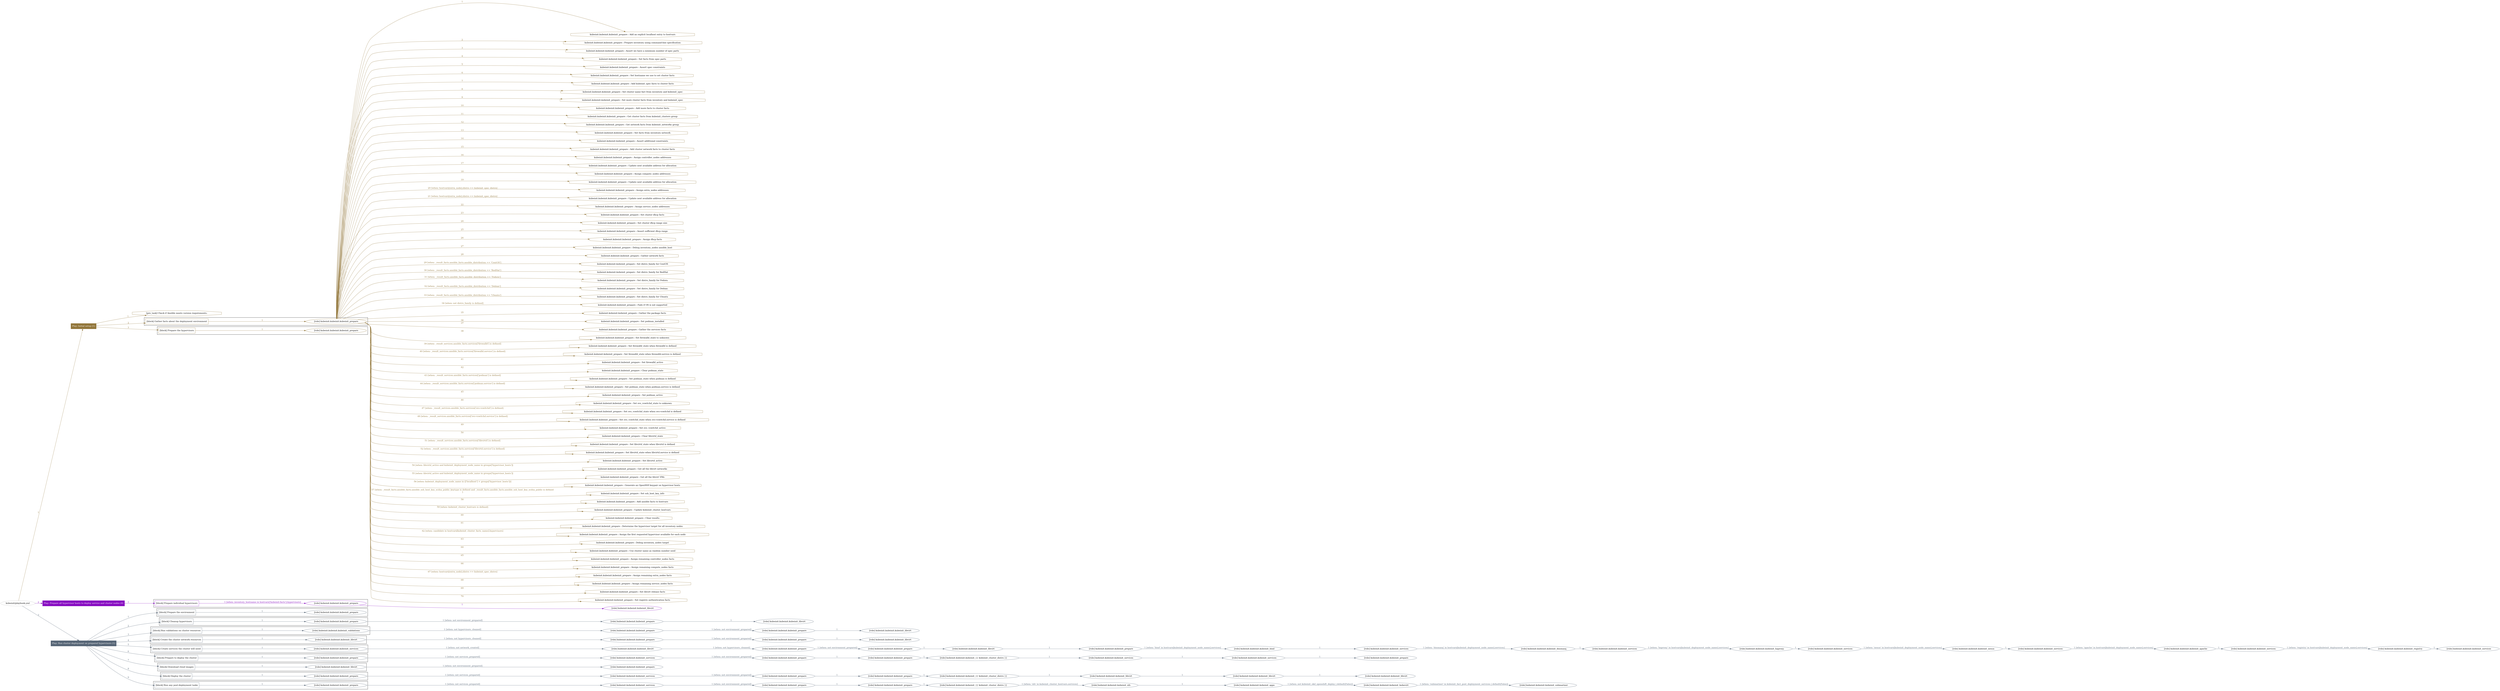 digraph {
	graph [concentrate=true ordering=in rankdir=LR ratio=fill]
	edge [esep=5 sep=10]
	"kubeinit/playbook.yml" [id=root_node style=dotted]
	play_95686298 [label="Play: Initial setup (1)" color="#92763a" fontcolor="#ffffff" id=play_95686298 shape=box style=filled tooltip=localhost]
	"kubeinit/playbook.yml" -> play_95686298 [label="1 " color="#92763a" fontcolor="#92763a" id=edge_b9dbbdab labeltooltip="1 " tooltip="1 "]
	subgraph "kubeinit.kubeinit.kubeinit_prepare" {
		role_7c1457f3 [label="[role] kubeinit.kubeinit.kubeinit_prepare" color="#92763a" id=role_7c1457f3 tooltip="kubeinit.kubeinit.kubeinit_prepare"]
		task_44ce8b4a [label="kubeinit.kubeinit.kubeinit_prepare : Add an explicit localhost entry to hostvars" color="#92763a" id=task_44ce8b4a shape=octagon tooltip="kubeinit.kubeinit.kubeinit_prepare : Add an explicit localhost entry to hostvars"]
		role_7c1457f3 -> task_44ce8b4a [label="1 " color="#92763a" fontcolor="#92763a" id=edge_26eafdf3 labeltooltip="1 " tooltip="1 "]
		task_4294f0ce [label="kubeinit.kubeinit.kubeinit_prepare : Prepare inventory using command-line specification" color="#92763a" id=task_4294f0ce shape=octagon tooltip="kubeinit.kubeinit.kubeinit_prepare : Prepare inventory using command-line specification"]
		role_7c1457f3 -> task_4294f0ce [label="2 " color="#92763a" fontcolor="#92763a" id=edge_f679d108 labeltooltip="2 " tooltip="2 "]
		task_bdcd07d5 [label="kubeinit.kubeinit.kubeinit_prepare : Assert we have a minimum number of spec parts" color="#92763a" id=task_bdcd07d5 shape=octagon tooltip="kubeinit.kubeinit.kubeinit_prepare : Assert we have a minimum number of spec parts"]
		role_7c1457f3 -> task_bdcd07d5 [label="3 " color="#92763a" fontcolor="#92763a" id=edge_92afad2c labeltooltip="3 " tooltip="3 "]
		task_b95ae163 [label="kubeinit.kubeinit.kubeinit_prepare : Set facts from spec parts" color="#92763a" id=task_b95ae163 shape=octagon tooltip="kubeinit.kubeinit.kubeinit_prepare : Set facts from spec parts"]
		role_7c1457f3 -> task_b95ae163 [label="4 " color="#92763a" fontcolor="#92763a" id=edge_685cf15b labeltooltip="4 " tooltip="4 "]
		task_5e343c6f [label="kubeinit.kubeinit.kubeinit_prepare : Assert spec constraints" color="#92763a" id=task_5e343c6f shape=octagon tooltip="kubeinit.kubeinit.kubeinit_prepare : Assert spec constraints"]
		role_7c1457f3 -> task_5e343c6f [label="5 " color="#92763a" fontcolor="#92763a" id=edge_9c494021 labeltooltip="5 " tooltip="5 "]
		task_f766b8ae [label="kubeinit.kubeinit.kubeinit_prepare : Set hostname we use to set cluster facts" color="#92763a" id=task_f766b8ae shape=octagon tooltip="kubeinit.kubeinit.kubeinit_prepare : Set hostname we use to set cluster facts"]
		role_7c1457f3 -> task_f766b8ae [label="6 " color="#92763a" fontcolor="#92763a" id=edge_125396b6 labeltooltip="6 " tooltip="6 "]
		task_fc500313 [label="kubeinit.kubeinit.kubeinit_prepare : Add kubeinit_spec facts to cluster facts" color="#92763a" id=task_fc500313 shape=octagon tooltip="kubeinit.kubeinit.kubeinit_prepare : Add kubeinit_spec facts to cluster facts"]
		role_7c1457f3 -> task_fc500313 [label="7 " color="#92763a" fontcolor="#92763a" id=edge_8fd19d90 labeltooltip="7 " tooltip="7 "]
		task_8e73f046 [label="kubeinit.kubeinit.kubeinit_prepare : Set cluster name fact from inventory and kubeinit_spec" color="#92763a" id=task_8e73f046 shape=octagon tooltip="kubeinit.kubeinit.kubeinit_prepare : Set cluster name fact from inventory and kubeinit_spec"]
		role_7c1457f3 -> task_8e73f046 [label="8 " color="#92763a" fontcolor="#92763a" id=edge_43181205 labeltooltip="8 " tooltip="8 "]
		task_f093dcea [label="kubeinit.kubeinit.kubeinit_prepare : Set more cluster facts from inventory and kubeinit_spec" color="#92763a" id=task_f093dcea shape=octagon tooltip="kubeinit.kubeinit.kubeinit_prepare : Set more cluster facts from inventory and kubeinit_spec"]
		role_7c1457f3 -> task_f093dcea [label="9 " color="#92763a" fontcolor="#92763a" id=edge_8f4cfc1f labeltooltip="9 " tooltip="9 "]
		task_23a385c8 [label="kubeinit.kubeinit.kubeinit_prepare : Add more facts to cluster facts" color="#92763a" id=task_23a385c8 shape=octagon tooltip="kubeinit.kubeinit.kubeinit_prepare : Add more facts to cluster facts"]
		role_7c1457f3 -> task_23a385c8 [label="10 " color="#92763a" fontcolor="#92763a" id=edge_0289106c labeltooltip="10 " tooltip="10 "]
		task_2279ced7 [label="kubeinit.kubeinit.kubeinit_prepare : Get cluster facts from kubeinit_clusters group" color="#92763a" id=task_2279ced7 shape=octagon tooltip="kubeinit.kubeinit.kubeinit_prepare : Get cluster facts from kubeinit_clusters group"]
		role_7c1457f3 -> task_2279ced7 [label="11 " color="#92763a" fontcolor="#92763a" id=edge_eb9d3c2a labeltooltip="11 " tooltip="11 "]
		task_58eb63f6 [label="kubeinit.kubeinit.kubeinit_prepare : Get network facts from kubeinit_networks group" color="#92763a" id=task_58eb63f6 shape=octagon tooltip="kubeinit.kubeinit.kubeinit_prepare : Get network facts from kubeinit_networks group"]
		role_7c1457f3 -> task_58eb63f6 [label="12 " color="#92763a" fontcolor="#92763a" id=edge_024160c4 labeltooltip="12 " tooltip="12 "]
		task_d2bf5ee2 [label="kubeinit.kubeinit.kubeinit_prepare : Set facts from inventory network" color="#92763a" id=task_d2bf5ee2 shape=octagon tooltip="kubeinit.kubeinit.kubeinit_prepare : Set facts from inventory network"]
		role_7c1457f3 -> task_d2bf5ee2 [label="13 " color="#92763a" fontcolor="#92763a" id=edge_3328fb87 labeltooltip="13 " tooltip="13 "]
		task_f0608d44 [label="kubeinit.kubeinit.kubeinit_prepare : Assert additional constraints" color="#92763a" id=task_f0608d44 shape=octagon tooltip="kubeinit.kubeinit.kubeinit_prepare : Assert additional constraints"]
		role_7c1457f3 -> task_f0608d44 [label="14 " color="#92763a" fontcolor="#92763a" id=edge_bc2e5179 labeltooltip="14 " tooltip="14 "]
		task_a4009f73 [label="kubeinit.kubeinit.kubeinit_prepare : Add cluster network facts to cluster facts" color="#92763a" id=task_a4009f73 shape=octagon tooltip="kubeinit.kubeinit.kubeinit_prepare : Add cluster network facts to cluster facts"]
		role_7c1457f3 -> task_a4009f73 [label="15 " color="#92763a" fontcolor="#92763a" id=edge_cdee6b1a labeltooltip="15 " tooltip="15 "]
		task_95f5181a [label="kubeinit.kubeinit.kubeinit_prepare : Assign controller_nodes addresses" color="#92763a" id=task_95f5181a shape=octagon tooltip="kubeinit.kubeinit.kubeinit_prepare : Assign controller_nodes addresses"]
		role_7c1457f3 -> task_95f5181a [label="16 " color="#92763a" fontcolor="#92763a" id=edge_7d85065b labeltooltip="16 " tooltip="16 "]
		task_413eec84 [label="kubeinit.kubeinit.kubeinit_prepare : Update next available address for allocation" color="#92763a" id=task_413eec84 shape=octagon tooltip="kubeinit.kubeinit.kubeinit_prepare : Update next available address for allocation"]
		role_7c1457f3 -> task_413eec84 [label="17 " color="#92763a" fontcolor="#92763a" id=edge_6adbb252 labeltooltip="17 " tooltip="17 "]
		task_6c166e66 [label="kubeinit.kubeinit.kubeinit_prepare : Assign compute_nodes addresses" color="#92763a" id=task_6c166e66 shape=octagon tooltip="kubeinit.kubeinit.kubeinit_prepare : Assign compute_nodes addresses"]
		role_7c1457f3 -> task_6c166e66 [label="18 " color="#92763a" fontcolor="#92763a" id=edge_41857846 labeltooltip="18 " tooltip="18 "]
		task_9db3d165 [label="kubeinit.kubeinit.kubeinit_prepare : Update next available address for allocation" color="#92763a" id=task_9db3d165 shape=octagon tooltip="kubeinit.kubeinit.kubeinit_prepare : Update next available address for allocation"]
		role_7c1457f3 -> task_9db3d165 [label="19 " color="#92763a" fontcolor="#92763a" id=edge_8041f201 labeltooltip="19 " tooltip="19 "]
		task_6df0019f [label="kubeinit.kubeinit.kubeinit_prepare : Assign extra_nodes addresses" color="#92763a" id=task_6df0019f shape=octagon tooltip="kubeinit.kubeinit.kubeinit_prepare : Assign extra_nodes addresses"]
		role_7c1457f3 -> task_6df0019f [label="20 [when: hostvars[extra_node].distro == kubeinit_spec_distro]" color="#92763a" fontcolor="#92763a" id=edge_bbd5ffa4 labeltooltip="20 [when: hostvars[extra_node].distro == kubeinit_spec_distro]" tooltip="20 [when: hostvars[extra_node].distro == kubeinit_spec_distro]"]
		task_116b700b [label="kubeinit.kubeinit.kubeinit_prepare : Update next available address for allocation" color="#92763a" id=task_116b700b shape=octagon tooltip="kubeinit.kubeinit.kubeinit_prepare : Update next available address for allocation"]
		role_7c1457f3 -> task_116b700b [label="21 [when: hostvars[extra_node].distro == kubeinit_spec_distro]" color="#92763a" fontcolor="#92763a" id=edge_2c8efc8e labeltooltip="21 [when: hostvars[extra_node].distro == kubeinit_spec_distro]" tooltip="21 [when: hostvars[extra_node].distro == kubeinit_spec_distro]"]
		task_62b8a0a6 [label="kubeinit.kubeinit.kubeinit_prepare : Assign service_nodes addresses" color="#92763a" id=task_62b8a0a6 shape=octagon tooltip="kubeinit.kubeinit.kubeinit_prepare : Assign service_nodes addresses"]
		role_7c1457f3 -> task_62b8a0a6 [label="22 " color="#92763a" fontcolor="#92763a" id=edge_305cd68c labeltooltip="22 " tooltip="22 "]
		task_3f620121 [label="kubeinit.kubeinit.kubeinit_prepare : Set cluster dhcp facts" color="#92763a" id=task_3f620121 shape=octagon tooltip="kubeinit.kubeinit.kubeinit_prepare : Set cluster dhcp facts"]
		role_7c1457f3 -> task_3f620121 [label="23 " color="#92763a" fontcolor="#92763a" id=edge_f2a71b49 labeltooltip="23 " tooltip="23 "]
		task_912ae375 [label="kubeinit.kubeinit.kubeinit_prepare : Set cluster dhcp range size" color="#92763a" id=task_912ae375 shape=octagon tooltip="kubeinit.kubeinit.kubeinit_prepare : Set cluster dhcp range size"]
		role_7c1457f3 -> task_912ae375 [label="24 " color="#92763a" fontcolor="#92763a" id=edge_4d202c14 labeltooltip="24 " tooltip="24 "]
		task_a45e3876 [label="kubeinit.kubeinit.kubeinit_prepare : Assert sufficient dhcp range" color="#92763a" id=task_a45e3876 shape=octagon tooltip="kubeinit.kubeinit.kubeinit_prepare : Assert sufficient dhcp range"]
		role_7c1457f3 -> task_a45e3876 [label="25 " color="#92763a" fontcolor="#92763a" id=edge_b7aa59c1 labeltooltip="25 " tooltip="25 "]
		task_57b15fd2 [label="kubeinit.kubeinit.kubeinit_prepare : Assign dhcp facts" color="#92763a" id=task_57b15fd2 shape=octagon tooltip="kubeinit.kubeinit.kubeinit_prepare : Assign dhcp facts"]
		role_7c1457f3 -> task_57b15fd2 [label="26 " color="#92763a" fontcolor="#92763a" id=edge_543964e1 labeltooltip="26 " tooltip="26 "]
		task_ba98ec3b [label="kubeinit.kubeinit.kubeinit_prepare : Debug inventory_nodes ansible_host" color="#92763a" id=task_ba98ec3b shape=octagon tooltip="kubeinit.kubeinit.kubeinit_prepare : Debug inventory_nodes ansible_host"]
		role_7c1457f3 -> task_ba98ec3b [label="27 " color="#92763a" fontcolor="#92763a" id=edge_0af465df labeltooltip="27 " tooltip="27 "]
		task_ac19255c [label="kubeinit.kubeinit.kubeinit_prepare : Gather network facts" color="#92763a" id=task_ac19255c shape=octagon tooltip="kubeinit.kubeinit.kubeinit_prepare : Gather network facts"]
		role_7c1457f3 -> task_ac19255c [label="28 " color="#92763a" fontcolor="#92763a" id=edge_afd70e29 labeltooltip="28 " tooltip="28 "]
		task_7529ce95 [label="kubeinit.kubeinit.kubeinit_prepare : Set distro_family for CentOS" color="#92763a" id=task_7529ce95 shape=octagon tooltip="kubeinit.kubeinit.kubeinit_prepare : Set distro_family for CentOS"]
		role_7c1457f3 -> task_7529ce95 [label="29 [when: _result_facts.ansible_facts.ansible_distribution == 'CentOS']" color="#92763a" fontcolor="#92763a" id=edge_6f118f90 labeltooltip="29 [when: _result_facts.ansible_facts.ansible_distribution == 'CentOS']" tooltip="29 [when: _result_facts.ansible_facts.ansible_distribution == 'CentOS']"]
		task_64b1a760 [label="kubeinit.kubeinit.kubeinit_prepare : Set distro_family for RedHat" color="#92763a" id=task_64b1a760 shape=octagon tooltip="kubeinit.kubeinit.kubeinit_prepare : Set distro_family for RedHat"]
		role_7c1457f3 -> task_64b1a760 [label="30 [when: _result_facts.ansible_facts.ansible_distribution == 'RedHat']" color="#92763a" fontcolor="#92763a" id=edge_f3e39cd1 labeltooltip="30 [when: _result_facts.ansible_facts.ansible_distribution == 'RedHat']" tooltip="30 [when: _result_facts.ansible_facts.ansible_distribution == 'RedHat']"]
		task_fccdb66b [label="kubeinit.kubeinit.kubeinit_prepare : Set distro_family for Fedora" color="#92763a" id=task_fccdb66b shape=octagon tooltip="kubeinit.kubeinit.kubeinit_prepare : Set distro_family for Fedora"]
		role_7c1457f3 -> task_fccdb66b [label="31 [when: _result_facts.ansible_facts.ansible_distribution == 'Fedora']" color="#92763a" fontcolor="#92763a" id=edge_1fdbb468 labeltooltip="31 [when: _result_facts.ansible_facts.ansible_distribution == 'Fedora']" tooltip="31 [when: _result_facts.ansible_facts.ansible_distribution == 'Fedora']"]
		task_95c6e26a [label="kubeinit.kubeinit.kubeinit_prepare : Set distro_family for Debian" color="#92763a" id=task_95c6e26a shape=octagon tooltip="kubeinit.kubeinit.kubeinit_prepare : Set distro_family for Debian"]
		role_7c1457f3 -> task_95c6e26a [label="32 [when: _result_facts.ansible_facts.ansible_distribution == 'Debian']" color="#92763a" fontcolor="#92763a" id=edge_e07c0eb0 labeltooltip="32 [when: _result_facts.ansible_facts.ansible_distribution == 'Debian']" tooltip="32 [when: _result_facts.ansible_facts.ansible_distribution == 'Debian']"]
		task_d206126e [label="kubeinit.kubeinit.kubeinit_prepare : Set distro_family for Ubuntu" color="#92763a" id=task_d206126e shape=octagon tooltip="kubeinit.kubeinit.kubeinit_prepare : Set distro_family for Ubuntu"]
		role_7c1457f3 -> task_d206126e [label="33 [when: _result_facts.ansible_facts.ansible_distribution == 'Ubuntu']" color="#92763a" fontcolor="#92763a" id=edge_830dc1b4 labeltooltip="33 [when: _result_facts.ansible_facts.ansible_distribution == 'Ubuntu']" tooltip="33 [when: _result_facts.ansible_facts.ansible_distribution == 'Ubuntu']"]
		task_892a743c [label="kubeinit.kubeinit.kubeinit_prepare : Fails if OS is not supported" color="#92763a" id=task_892a743c shape=octagon tooltip="kubeinit.kubeinit.kubeinit_prepare : Fails if OS is not supported"]
		role_7c1457f3 -> task_892a743c [label="34 [when: not distro_family is defined]" color="#92763a" fontcolor="#92763a" id=edge_00dc9468 labeltooltip="34 [when: not distro_family is defined]" tooltip="34 [when: not distro_family is defined]"]
		task_28fafda9 [label="kubeinit.kubeinit.kubeinit_prepare : Gather the package facts" color="#92763a" id=task_28fafda9 shape=octagon tooltip="kubeinit.kubeinit.kubeinit_prepare : Gather the package facts"]
		role_7c1457f3 -> task_28fafda9 [label="35 " color="#92763a" fontcolor="#92763a" id=edge_3c78869f labeltooltip="35 " tooltip="35 "]
		task_482d4801 [label="kubeinit.kubeinit.kubeinit_prepare : Set podman_installed" color="#92763a" id=task_482d4801 shape=octagon tooltip="kubeinit.kubeinit.kubeinit_prepare : Set podman_installed"]
		role_7c1457f3 -> task_482d4801 [label="36 " color="#92763a" fontcolor="#92763a" id=edge_905d5758 labeltooltip="36 " tooltip="36 "]
		task_40601428 [label="kubeinit.kubeinit.kubeinit_prepare : Gather the services facts" color="#92763a" id=task_40601428 shape=octagon tooltip="kubeinit.kubeinit.kubeinit_prepare : Gather the services facts"]
		role_7c1457f3 -> task_40601428 [label="37 " color="#92763a" fontcolor="#92763a" id=edge_57a15143 labeltooltip="37 " tooltip="37 "]
		task_0f49a02e [label="kubeinit.kubeinit.kubeinit_prepare : Set firewalld_state to unknown" color="#92763a" id=task_0f49a02e shape=octagon tooltip="kubeinit.kubeinit.kubeinit_prepare : Set firewalld_state to unknown"]
		role_7c1457f3 -> task_0f49a02e [label="38 " color="#92763a" fontcolor="#92763a" id=edge_56f2dbef labeltooltip="38 " tooltip="38 "]
		task_185ca630 [label="kubeinit.kubeinit.kubeinit_prepare : Set firewalld_state when firewalld is defined" color="#92763a" id=task_185ca630 shape=octagon tooltip="kubeinit.kubeinit.kubeinit_prepare : Set firewalld_state when firewalld is defined"]
		role_7c1457f3 -> task_185ca630 [label="39 [when: _result_services.ansible_facts.services['firewalld'] is defined]" color="#92763a" fontcolor="#92763a" id=edge_0224cd23 labeltooltip="39 [when: _result_services.ansible_facts.services['firewalld'] is defined]" tooltip="39 [when: _result_services.ansible_facts.services['firewalld'] is defined]"]
		task_32080106 [label="kubeinit.kubeinit.kubeinit_prepare : Set firewalld_state when firewalld.service is defined" color="#92763a" id=task_32080106 shape=octagon tooltip="kubeinit.kubeinit.kubeinit_prepare : Set firewalld_state when firewalld.service is defined"]
		role_7c1457f3 -> task_32080106 [label="40 [when: _result_services.ansible_facts.services['firewalld.service'] is defined]" color="#92763a" fontcolor="#92763a" id=edge_18a60f41 labeltooltip="40 [when: _result_services.ansible_facts.services['firewalld.service'] is defined]" tooltip="40 [when: _result_services.ansible_facts.services['firewalld.service'] is defined]"]
		task_6f2d039e [label="kubeinit.kubeinit.kubeinit_prepare : Set firewalld_active" color="#92763a" id=task_6f2d039e shape=octagon tooltip="kubeinit.kubeinit.kubeinit_prepare : Set firewalld_active"]
		role_7c1457f3 -> task_6f2d039e [label="41 " color="#92763a" fontcolor="#92763a" id=edge_badfd520 labeltooltip="41 " tooltip="41 "]
		task_5add3f67 [label="kubeinit.kubeinit.kubeinit_prepare : Clear podman_state" color="#92763a" id=task_5add3f67 shape=octagon tooltip="kubeinit.kubeinit.kubeinit_prepare : Clear podman_state"]
		role_7c1457f3 -> task_5add3f67 [label="42 " color="#92763a" fontcolor="#92763a" id=edge_5625603e labeltooltip="42 " tooltip="42 "]
		task_c6015b1d [label="kubeinit.kubeinit.kubeinit_prepare : Set podman_state when podman is defined" color="#92763a" id=task_c6015b1d shape=octagon tooltip="kubeinit.kubeinit.kubeinit_prepare : Set podman_state when podman is defined"]
		role_7c1457f3 -> task_c6015b1d [label="43 [when: _result_services.ansible_facts.services['podman'] is defined]" color="#92763a" fontcolor="#92763a" id=edge_237ff481 labeltooltip="43 [when: _result_services.ansible_facts.services['podman'] is defined]" tooltip="43 [when: _result_services.ansible_facts.services['podman'] is defined]"]
		task_fc1ecd97 [label="kubeinit.kubeinit.kubeinit_prepare : Set podman_state when podman.service is defined" color="#92763a" id=task_fc1ecd97 shape=octagon tooltip="kubeinit.kubeinit.kubeinit_prepare : Set podman_state when podman.service is defined"]
		role_7c1457f3 -> task_fc1ecd97 [label="44 [when: _result_services.ansible_facts.services['podman.service'] is defined]" color="#92763a" fontcolor="#92763a" id=edge_6fb59efe labeltooltip="44 [when: _result_services.ansible_facts.services['podman.service'] is defined]" tooltip="44 [when: _result_services.ansible_facts.services['podman.service'] is defined]"]
		task_ecc36b0b [label="kubeinit.kubeinit.kubeinit_prepare : Set podman_active" color="#92763a" id=task_ecc36b0b shape=octagon tooltip="kubeinit.kubeinit.kubeinit_prepare : Set podman_active"]
		role_7c1457f3 -> task_ecc36b0b [label="45 " color="#92763a" fontcolor="#92763a" id=edge_337c8b9f labeltooltip="45 " tooltip="45 "]
		task_3363eb6e [label="kubeinit.kubeinit.kubeinit_prepare : Set ovs_vswitchd_state to unknown" color="#92763a" id=task_3363eb6e shape=octagon tooltip="kubeinit.kubeinit.kubeinit_prepare : Set ovs_vswitchd_state to unknown"]
		role_7c1457f3 -> task_3363eb6e [label="46 " color="#92763a" fontcolor="#92763a" id=edge_b6f6e5b0 labeltooltip="46 " tooltip="46 "]
		task_b52510f8 [label="kubeinit.kubeinit.kubeinit_prepare : Set ovs_vswitchd_state when ovs-vswitchd is defined" color="#92763a" id=task_b52510f8 shape=octagon tooltip="kubeinit.kubeinit.kubeinit_prepare : Set ovs_vswitchd_state when ovs-vswitchd is defined"]
		role_7c1457f3 -> task_b52510f8 [label="47 [when: _result_services.ansible_facts.services['ovs-vswitchd'] is defined]" color="#92763a" fontcolor="#92763a" id=edge_c0b9eef3 labeltooltip="47 [when: _result_services.ansible_facts.services['ovs-vswitchd'] is defined]" tooltip="47 [when: _result_services.ansible_facts.services['ovs-vswitchd'] is defined]"]
		task_fda99e5c [label="kubeinit.kubeinit.kubeinit_prepare : Set ovs_vswitchd_state when ovs-vswitchd.service is defined" color="#92763a" id=task_fda99e5c shape=octagon tooltip="kubeinit.kubeinit.kubeinit_prepare : Set ovs_vswitchd_state when ovs-vswitchd.service is defined"]
		role_7c1457f3 -> task_fda99e5c [label="48 [when: _result_services.ansible_facts.services['ovs-vswitchd.service'] is defined]" color="#92763a" fontcolor="#92763a" id=edge_d93793ca labeltooltip="48 [when: _result_services.ansible_facts.services['ovs-vswitchd.service'] is defined]" tooltip="48 [when: _result_services.ansible_facts.services['ovs-vswitchd.service'] is defined]"]
		task_48334a20 [label="kubeinit.kubeinit.kubeinit_prepare : Set ovs_vswitchd_active" color="#92763a" id=task_48334a20 shape=octagon tooltip="kubeinit.kubeinit.kubeinit_prepare : Set ovs_vswitchd_active"]
		role_7c1457f3 -> task_48334a20 [label="49 " color="#92763a" fontcolor="#92763a" id=edge_47ca5c07 labeltooltip="49 " tooltip="49 "]
		task_e8c9edf4 [label="kubeinit.kubeinit.kubeinit_prepare : Clear libvirtd_state" color="#92763a" id=task_e8c9edf4 shape=octagon tooltip="kubeinit.kubeinit.kubeinit_prepare : Clear libvirtd_state"]
		role_7c1457f3 -> task_e8c9edf4 [label="50 " color="#92763a" fontcolor="#92763a" id=edge_6eecbb9d labeltooltip="50 " tooltip="50 "]
		task_c6d92d83 [label="kubeinit.kubeinit.kubeinit_prepare : Set libvirtd_state when libvirtd is defined" color="#92763a" id=task_c6d92d83 shape=octagon tooltip="kubeinit.kubeinit.kubeinit_prepare : Set libvirtd_state when libvirtd is defined"]
		role_7c1457f3 -> task_c6d92d83 [label="51 [when: _result_services.ansible_facts.services['libvirtd'] is defined]" color="#92763a" fontcolor="#92763a" id=edge_8a806351 labeltooltip="51 [when: _result_services.ansible_facts.services['libvirtd'] is defined]" tooltip="51 [when: _result_services.ansible_facts.services['libvirtd'] is defined]"]
		task_59d40b48 [label="kubeinit.kubeinit.kubeinit_prepare : Set libvirtd_state when libvirtd.service is defined" color="#92763a" id=task_59d40b48 shape=octagon tooltip="kubeinit.kubeinit.kubeinit_prepare : Set libvirtd_state when libvirtd.service is defined"]
		role_7c1457f3 -> task_59d40b48 [label="52 [when: _result_services.ansible_facts.services['libvirtd.service'] is defined]" color="#92763a" fontcolor="#92763a" id=edge_e009cfd6 labeltooltip="52 [when: _result_services.ansible_facts.services['libvirtd.service'] is defined]" tooltip="52 [when: _result_services.ansible_facts.services['libvirtd.service'] is defined]"]
		task_9dfd1658 [label="kubeinit.kubeinit.kubeinit_prepare : Set libvirtd_active" color="#92763a" id=task_9dfd1658 shape=octagon tooltip="kubeinit.kubeinit.kubeinit_prepare : Set libvirtd_active"]
		role_7c1457f3 -> task_9dfd1658 [label="53 " color="#92763a" fontcolor="#92763a" id=edge_0940a7d1 labeltooltip="53 " tooltip="53 "]
		task_5bc873a0 [label="kubeinit.kubeinit.kubeinit_prepare : Get all the libvirt networks" color="#92763a" id=task_5bc873a0 shape=octagon tooltip="kubeinit.kubeinit.kubeinit_prepare : Get all the libvirt networks"]
		role_7c1457f3 -> task_5bc873a0 [label="54 [when: libvirtd_active and kubeinit_deployment_node_name in groups['hypervisor_hosts']]" color="#92763a" fontcolor="#92763a" id=edge_09bc3a79 labeltooltip="54 [when: libvirtd_active and kubeinit_deployment_node_name in groups['hypervisor_hosts']]" tooltip="54 [when: libvirtd_active and kubeinit_deployment_node_name in groups['hypervisor_hosts']]"]
		task_788b4b8a [label="kubeinit.kubeinit.kubeinit_prepare : Get all the libvirt VMs" color="#92763a" id=task_788b4b8a shape=octagon tooltip="kubeinit.kubeinit.kubeinit_prepare : Get all the libvirt VMs"]
		role_7c1457f3 -> task_788b4b8a [label="55 [when: libvirtd_active and kubeinit_deployment_node_name in groups['hypervisor_hosts']]" color="#92763a" fontcolor="#92763a" id=edge_e0f5c4e9 labeltooltip="55 [when: libvirtd_active and kubeinit_deployment_node_name in groups['hypervisor_hosts']]" tooltip="55 [when: libvirtd_active and kubeinit_deployment_node_name in groups['hypervisor_hosts']]"]
		task_9996ba86 [label="kubeinit.kubeinit.kubeinit_prepare : Generate an OpenSSH keypair on hypervisor hosts" color="#92763a" id=task_9996ba86 shape=octagon tooltip="kubeinit.kubeinit.kubeinit_prepare : Generate an OpenSSH keypair on hypervisor hosts"]
		role_7c1457f3 -> task_9996ba86 [label="56 [when: kubeinit_deployment_node_name in (['localhost'] + groups['hypervisor_hosts'])]" color="#92763a" fontcolor="#92763a" id=edge_9fcf52b9 labeltooltip="56 [when: kubeinit_deployment_node_name in (['localhost'] + groups['hypervisor_hosts'])]" tooltip="56 [when: kubeinit_deployment_node_name in (['localhost'] + groups['hypervisor_hosts'])]"]
		task_17cb9bd4 [label="kubeinit.kubeinit.kubeinit_prepare : Set ssh_host_key_info" color="#92763a" id=task_17cb9bd4 shape=octagon tooltip="kubeinit.kubeinit.kubeinit_prepare : Set ssh_host_key_info"]
		role_7c1457f3 -> task_17cb9bd4 [label="57 [when: _result_facts.ansible_facts.ansible_ssh_host_key_ecdsa_public_keytype is defined and _result_facts.ansible_facts.ansible_ssh_host_key_ecdsa_public is defined
]" color="#92763a" fontcolor="#92763a" id=edge_e3296253 labeltooltip="57 [when: _result_facts.ansible_facts.ansible_ssh_host_key_ecdsa_public_keytype is defined and _result_facts.ansible_facts.ansible_ssh_host_key_ecdsa_public is defined
]" tooltip="57 [when: _result_facts.ansible_facts.ansible_ssh_host_key_ecdsa_public_keytype is defined and _result_facts.ansible_facts.ansible_ssh_host_key_ecdsa_public is defined
]"]
		task_429eee65 [label="kubeinit.kubeinit.kubeinit_prepare : Add ansible facts to hostvars" color="#92763a" id=task_429eee65 shape=octagon tooltip="kubeinit.kubeinit.kubeinit_prepare : Add ansible facts to hostvars"]
		role_7c1457f3 -> task_429eee65 [label="58 " color="#92763a" fontcolor="#92763a" id=edge_7fbd31d1 labeltooltip="58 " tooltip="58 "]
		task_89e6d84f [label="kubeinit.kubeinit.kubeinit_prepare : Update kubeinit_cluster_hostvars" color="#92763a" id=task_89e6d84f shape=octagon tooltip="kubeinit.kubeinit.kubeinit_prepare : Update kubeinit_cluster_hostvars"]
		role_7c1457f3 -> task_89e6d84f [label="59 [when: kubeinit_cluster_hostvars is defined]" color="#92763a" fontcolor="#92763a" id=edge_73fd8160 labeltooltip="59 [when: kubeinit_cluster_hostvars is defined]" tooltip="59 [when: kubeinit_cluster_hostvars is defined]"]
		task_518918f7 [label="kubeinit.kubeinit.kubeinit_prepare : Clear results" color="#92763a" id=task_518918f7 shape=octagon tooltip="kubeinit.kubeinit.kubeinit_prepare : Clear results"]
		role_7c1457f3 -> task_518918f7 [label="60 " color="#92763a" fontcolor="#92763a" id=edge_317a4e18 labeltooltip="60 " tooltip="60 "]
		task_57664035 [label="kubeinit.kubeinit.kubeinit_prepare : Determine the hypervisor target for all inventory nodes" color="#92763a" id=task_57664035 shape=octagon tooltip="kubeinit.kubeinit.kubeinit_prepare : Determine the hypervisor target for all inventory nodes"]
		role_7c1457f3 -> task_57664035 [label="61 " color="#92763a" fontcolor="#92763a" id=edge_aaeccb46 labeltooltip="61 " tooltip="61 "]
		task_a986bfe2 [label="kubeinit.kubeinit.kubeinit_prepare : Assign the first requested hypervisor available for each node" color="#92763a" id=task_a986bfe2 shape=octagon tooltip="kubeinit.kubeinit.kubeinit_prepare : Assign the first requested hypervisor available for each node"]
		role_7c1457f3 -> task_a986bfe2 [label="62 [when: candidate in hostvars[kubeinit_cluster_facts_name].hypervisors]" color="#92763a" fontcolor="#92763a" id=edge_0f4ef7b9 labeltooltip="62 [when: candidate in hostvars[kubeinit_cluster_facts_name].hypervisors]" tooltip="62 [when: candidate in hostvars[kubeinit_cluster_facts_name].hypervisors]"]
		task_f0525879 [label="kubeinit.kubeinit.kubeinit_prepare : Debug inventory_nodes target" color="#92763a" id=task_f0525879 shape=octagon tooltip="kubeinit.kubeinit.kubeinit_prepare : Debug inventory_nodes target"]
		role_7c1457f3 -> task_f0525879 [label="63 " color="#92763a" fontcolor="#92763a" id=edge_5a24a821 labeltooltip="63 " tooltip="63 "]
		task_7f8d623f [label="kubeinit.kubeinit.kubeinit_prepare : Use cluster name as random number seed" color="#92763a" id=task_7f8d623f shape=octagon tooltip="kubeinit.kubeinit.kubeinit_prepare : Use cluster name as random number seed"]
		role_7c1457f3 -> task_7f8d623f [label="64 " color="#92763a" fontcolor="#92763a" id=edge_b994ba45 labeltooltip="64 " tooltip="64 "]
		task_763d4b53 [label="kubeinit.kubeinit.kubeinit_prepare : Assign remaining controller_nodes facts" color="#92763a" id=task_763d4b53 shape=octagon tooltip="kubeinit.kubeinit.kubeinit_prepare : Assign remaining controller_nodes facts"]
		role_7c1457f3 -> task_763d4b53 [label="65 " color="#92763a" fontcolor="#92763a" id=edge_9d4ad3d5 labeltooltip="65 " tooltip="65 "]
		task_df26e51e [label="kubeinit.kubeinit.kubeinit_prepare : Assign remaining compute_nodes facts" color="#92763a" id=task_df26e51e shape=octagon tooltip="kubeinit.kubeinit.kubeinit_prepare : Assign remaining compute_nodes facts"]
		role_7c1457f3 -> task_df26e51e [label="66 " color="#92763a" fontcolor="#92763a" id=edge_bae34230 labeltooltip="66 " tooltip="66 "]
		task_4c279390 [label="kubeinit.kubeinit.kubeinit_prepare : Assign remaining extra_nodes facts" color="#92763a" id=task_4c279390 shape=octagon tooltip="kubeinit.kubeinit.kubeinit_prepare : Assign remaining extra_nodes facts"]
		role_7c1457f3 -> task_4c279390 [label="67 [when: hostvars[extra_node].distro == kubeinit_spec_distro]" color="#92763a" fontcolor="#92763a" id=edge_a31beaab labeltooltip="67 [when: hostvars[extra_node].distro == kubeinit_spec_distro]" tooltip="67 [when: hostvars[extra_node].distro == kubeinit_spec_distro]"]
		task_292144ea [label="kubeinit.kubeinit.kubeinit_prepare : Assign remaining service_nodes facts" color="#92763a" id=task_292144ea shape=octagon tooltip="kubeinit.kubeinit.kubeinit_prepare : Assign remaining service_nodes facts"]
		role_7c1457f3 -> task_292144ea [label="68 " color="#92763a" fontcolor="#92763a" id=edge_3e3c29af labeltooltip="68 " tooltip="68 "]
		task_a743b9f4 [label="kubeinit.kubeinit.kubeinit_prepare : Set libvirt release facts" color="#92763a" id=task_a743b9f4 shape=octagon tooltip="kubeinit.kubeinit.kubeinit_prepare : Set libvirt release facts"]
		role_7c1457f3 -> task_a743b9f4 [label="69 " color="#92763a" fontcolor="#92763a" id=edge_c396c62d labeltooltip="69 " tooltip="69 "]
		task_aad29b14 [label="kubeinit.kubeinit.kubeinit_prepare : Set registry authentication facts" color="#92763a" id=task_aad29b14 shape=octagon tooltip="kubeinit.kubeinit.kubeinit_prepare : Set registry authentication facts"]
		role_7c1457f3 -> task_aad29b14 [label="70 " color="#92763a" fontcolor="#92763a" id=edge_9776e986 labeltooltip="70 " tooltip="70 "]
	}
	subgraph "kubeinit.kubeinit.kubeinit_prepare" {
		role_508e4981 [label="[role] kubeinit.kubeinit.kubeinit_prepare" color="#92763a" id=role_508e4981 tooltip="kubeinit.kubeinit.kubeinit_prepare"]
	}
	subgraph "Play: Initial setup (1)" {
		pre_task_70fb7a6e [label="[pre_task] Check if Ansible meets version requirements." color="#92763a" id=pre_task_70fb7a6e shape=octagon tooltip="Check if Ansible meets version requirements."]
		play_95686298 -> pre_task_70fb7a6e [label="1 " color="#92763a" fontcolor="#92763a" id=edge_caa66012 labeltooltip="1 " tooltip="1 "]
		play_95686298 -> block_774b606c [label=2 color="#92763a" fontcolor="#92763a" id=edge_8a199558 labeltooltip=2 tooltip=2]
		subgraph cluster_block_774b606c {
			block_774b606c [label="[block] Gather facts about the deployment environment" color="#92763a" id=block_774b606c labeltooltip="Gather facts about the deployment environment" shape=box tooltip="Gather facts about the deployment environment"]
			block_774b606c -> role_7c1457f3 [label="1 " color="#92763a" fontcolor="#92763a" id=edge_e5f3b280 labeltooltip="1 " tooltip="1 "]
		}
		play_95686298 -> block_c60da8fe [label=3 color="#92763a" fontcolor="#92763a" id=edge_853d85fb labeltooltip=3 tooltip=3]
		subgraph cluster_block_c60da8fe {
			block_c60da8fe [label="[block] Prepare the hypervisors" color="#92763a" id=block_c60da8fe labeltooltip="Prepare the hypervisors" shape=box tooltip="Prepare the hypervisors"]
			block_c60da8fe -> role_508e4981 [label="1 " color="#92763a" fontcolor="#92763a" id=edge_4580dcc0 labeltooltip="1 " tooltip="1 "]
		}
	}
	play_359cf71e [label="Play: Prepare all hypervisor hosts to deploy service and cluster nodes (0)" color="#870bc1" fontcolor="#ffffff" id=play_359cf71e shape=box style=filled tooltip="Play: Prepare all hypervisor hosts to deploy service and cluster nodes (0)"]
	"kubeinit/playbook.yml" -> play_359cf71e [label="2 " color="#870bc1" fontcolor="#870bc1" id=edge_0cc4a413 labeltooltip="2 " tooltip="2 "]
	subgraph "kubeinit.kubeinit.kubeinit_libvirt" {
		role_ecb19911 [label="[role] kubeinit.kubeinit.kubeinit_libvirt" color="#870bc1" id=role_ecb19911 tooltip="kubeinit.kubeinit.kubeinit_libvirt"]
	}
	subgraph "kubeinit.kubeinit.kubeinit_prepare" {
		role_ec4ba013 [label="[role] kubeinit.kubeinit.kubeinit_prepare" color="#870bc1" id=role_ec4ba013 tooltip="kubeinit.kubeinit.kubeinit_prepare"]
		role_ec4ba013 -> role_ecb19911 [label="1 " color="#870bc1" fontcolor="#870bc1" id=edge_f0fe10f2 labeltooltip="1 " tooltip="1 "]
	}
	subgraph "Play: Prepare all hypervisor hosts to deploy service and cluster nodes (0)" {
		play_359cf71e -> block_5cea0371 [label=1 color="#870bc1" fontcolor="#870bc1" id=edge_e19ca660 labeltooltip=1 tooltip=1]
		subgraph cluster_block_5cea0371 {
			block_5cea0371 [label="[block] Prepare individual hypervisors" color="#870bc1" id=block_5cea0371 labeltooltip="Prepare individual hypervisors" shape=box tooltip="Prepare individual hypervisors"]
			block_5cea0371 -> role_ec4ba013 [label="1 [when: inventory_hostname in hostvars['kubeinit-facts'].hypervisors]" color="#870bc1" fontcolor="#870bc1" id=edge_075883fe labeltooltip="1 [when: inventory_hostname in hostvars['kubeinit-facts'].hypervisors]" tooltip="1 [when: inventory_hostname in hostvars['kubeinit-facts'].hypervisors]"]
		}
	}
	play_891482f6 [label="Play: Run cluster deployment on prepared hypervisors (1)" color="#566576" fontcolor="#ffffff" id=play_891482f6 shape=box style=filled tooltip=localhost]
	"kubeinit/playbook.yml" -> play_891482f6 [label="3 " color="#566576" fontcolor="#566576" id=edge_f453b2b8 labeltooltip="3 " tooltip="3 "]
	subgraph "kubeinit.kubeinit.kubeinit_prepare" {
		role_168eb1aa [label="[role] kubeinit.kubeinit.kubeinit_prepare" color="#566576" id=role_168eb1aa tooltip="kubeinit.kubeinit.kubeinit_prepare"]
	}
	subgraph "kubeinit.kubeinit.kubeinit_libvirt" {
		role_e6220df3 [label="[role] kubeinit.kubeinit.kubeinit_libvirt" color="#566576" id=role_e6220df3 tooltip="kubeinit.kubeinit.kubeinit_libvirt"]
	}
	subgraph "kubeinit.kubeinit.kubeinit_prepare" {
		role_29da3ef8 [label="[role] kubeinit.kubeinit.kubeinit_prepare" color="#566576" id=role_29da3ef8 tooltip="kubeinit.kubeinit.kubeinit_prepare"]
		role_29da3ef8 -> role_e6220df3 [label="1 " color="#566576" fontcolor="#566576" id=edge_09d76ee8 labeltooltip="1 " tooltip="1 "]
	}
	subgraph "kubeinit.kubeinit.kubeinit_prepare" {
		role_53616b67 [label="[role] kubeinit.kubeinit.kubeinit_prepare" color="#566576" id=role_53616b67 tooltip="kubeinit.kubeinit.kubeinit_prepare"]
		role_53616b67 -> role_29da3ef8 [label="1 [when: not environment_prepared]" color="#566576" fontcolor="#566576" id=edge_0889de1b labeltooltip="1 [when: not environment_prepared]" tooltip="1 [when: not environment_prepared]"]
	}
	subgraph "kubeinit.kubeinit.kubeinit_libvirt" {
		role_0304f156 [label="[role] kubeinit.kubeinit.kubeinit_libvirt" color="#566576" id=role_0304f156 tooltip="kubeinit.kubeinit.kubeinit_libvirt"]
	}
	subgraph "kubeinit.kubeinit.kubeinit_prepare" {
		role_6170a68e [label="[role] kubeinit.kubeinit.kubeinit_prepare" color="#566576" id=role_6170a68e tooltip="kubeinit.kubeinit.kubeinit_prepare"]
		role_6170a68e -> role_0304f156 [label="1 " color="#566576" fontcolor="#566576" id=edge_fed4340d labeltooltip="1 " tooltip="1 "]
	}
	subgraph "kubeinit.kubeinit.kubeinit_prepare" {
		role_e2bd8433 [label="[role] kubeinit.kubeinit.kubeinit_prepare" color="#566576" id=role_e2bd8433 tooltip="kubeinit.kubeinit.kubeinit_prepare"]
		role_e2bd8433 -> role_6170a68e [label="1 [when: not environment_prepared]" color="#566576" fontcolor="#566576" id=edge_6c3d4429 labeltooltip="1 [when: not environment_prepared]" tooltip="1 [when: not environment_prepared]"]
	}
	subgraph "kubeinit.kubeinit.kubeinit_validations" {
		role_0320455f [label="[role] kubeinit.kubeinit.kubeinit_validations" color="#566576" id=role_0320455f tooltip="kubeinit.kubeinit.kubeinit_validations"]
		role_0320455f -> role_e2bd8433 [label="1 [when: not hypervisors_cleaned]" color="#566576" fontcolor="#566576" id=edge_6a9b5bac labeltooltip="1 [when: not hypervisors_cleaned]" tooltip="1 [when: not hypervisors_cleaned]"]
	}
	subgraph "kubeinit.kubeinit.kubeinit_libvirt" {
		role_88af590f [label="[role] kubeinit.kubeinit.kubeinit_libvirt" color="#566576" id=role_88af590f tooltip="kubeinit.kubeinit.kubeinit_libvirt"]
	}
	subgraph "kubeinit.kubeinit.kubeinit_prepare" {
		role_df250a56 [label="[role] kubeinit.kubeinit.kubeinit_prepare" color="#566576" id=role_df250a56 tooltip="kubeinit.kubeinit.kubeinit_prepare"]
		role_df250a56 -> role_88af590f [label="1 " color="#566576" fontcolor="#566576" id=edge_60a3d62b labeltooltip="1 " tooltip="1 "]
	}
	subgraph "kubeinit.kubeinit.kubeinit_prepare" {
		role_6baf967d [label="[role] kubeinit.kubeinit.kubeinit_prepare" color="#566576" id=role_6baf967d tooltip="kubeinit.kubeinit.kubeinit_prepare"]
		role_6baf967d -> role_df250a56 [label="1 [when: not environment_prepared]" color="#566576" fontcolor="#566576" id=edge_08aca142 labeltooltip="1 [when: not environment_prepared]" tooltip="1 [when: not environment_prepared]"]
	}
	subgraph "kubeinit.kubeinit.kubeinit_libvirt" {
		role_011e4ece [label="[role] kubeinit.kubeinit.kubeinit_libvirt" color="#566576" id=role_011e4ece tooltip="kubeinit.kubeinit.kubeinit_libvirt"]
		role_011e4ece -> role_6baf967d [label="1 [when: not hypervisors_cleaned]" color="#566576" fontcolor="#566576" id=edge_f0ab77db labeltooltip="1 [when: not hypervisors_cleaned]" tooltip="1 [when: not hypervisors_cleaned]"]
	}
	subgraph "kubeinit.kubeinit.kubeinit_services" {
		role_9bce6e61 [label="[role] kubeinit.kubeinit.kubeinit_services" color="#566576" id=role_9bce6e61 tooltip="kubeinit.kubeinit.kubeinit_services"]
	}
	subgraph "kubeinit.kubeinit.kubeinit_registry" {
		role_9e0e6233 [label="[role] kubeinit.kubeinit.kubeinit_registry" color="#566576" id=role_9e0e6233 tooltip="kubeinit.kubeinit.kubeinit_registry"]
		role_9e0e6233 -> role_9bce6e61 [label="1 " color="#566576" fontcolor="#566576" id=edge_399578d8 labeltooltip="1 " tooltip="1 "]
	}
	subgraph "kubeinit.kubeinit.kubeinit_services" {
		role_81a9fc82 [label="[role] kubeinit.kubeinit.kubeinit_services" color="#566576" id=role_81a9fc82 tooltip="kubeinit.kubeinit.kubeinit_services"]
		role_81a9fc82 -> role_9e0e6233 [label="1 [when: 'registry' in hostvars[kubeinit_deployment_node_name].services]" color="#566576" fontcolor="#566576" id=edge_82e602ba labeltooltip="1 [when: 'registry' in hostvars[kubeinit_deployment_node_name].services]" tooltip="1 [when: 'registry' in hostvars[kubeinit_deployment_node_name].services]"]
	}
	subgraph "kubeinit.kubeinit.kubeinit_apache" {
		role_9e11f64f [label="[role] kubeinit.kubeinit.kubeinit_apache" color="#566576" id=role_9e11f64f tooltip="kubeinit.kubeinit.kubeinit_apache"]
		role_9e11f64f -> role_81a9fc82 [label="1 " color="#566576" fontcolor="#566576" id=edge_e6db1359 labeltooltip="1 " tooltip="1 "]
	}
	subgraph "kubeinit.kubeinit.kubeinit_services" {
		role_c664c897 [label="[role] kubeinit.kubeinit.kubeinit_services" color="#566576" id=role_c664c897 tooltip="kubeinit.kubeinit.kubeinit_services"]
		role_c664c897 -> role_9e11f64f [label="1 [when: 'apache' in hostvars[kubeinit_deployment_node_name].services]" color="#566576" fontcolor="#566576" id=edge_acf840e1 labeltooltip="1 [when: 'apache' in hostvars[kubeinit_deployment_node_name].services]" tooltip="1 [when: 'apache' in hostvars[kubeinit_deployment_node_name].services]"]
	}
	subgraph "kubeinit.kubeinit.kubeinit_nexus" {
		role_8524fd7a [label="[role] kubeinit.kubeinit.kubeinit_nexus" color="#566576" id=role_8524fd7a tooltip="kubeinit.kubeinit.kubeinit_nexus"]
		role_8524fd7a -> role_c664c897 [label="1 " color="#566576" fontcolor="#566576" id=edge_3f8b8032 labeltooltip="1 " tooltip="1 "]
	}
	subgraph "kubeinit.kubeinit.kubeinit_services" {
		role_24ef8efa [label="[role] kubeinit.kubeinit.kubeinit_services" color="#566576" id=role_24ef8efa tooltip="kubeinit.kubeinit.kubeinit_services"]
		role_24ef8efa -> role_8524fd7a [label="1 [when: 'nexus' in hostvars[kubeinit_deployment_node_name].services]" color="#566576" fontcolor="#566576" id=edge_26b25bce labeltooltip="1 [when: 'nexus' in hostvars[kubeinit_deployment_node_name].services]" tooltip="1 [when: 'nexus' in hostvars[kubeinit_deployment_node_name].services]"]
	}
	subgraph "kubeinit.kubeinit.kubeinit_haproxy" {
		role_4e32f1ea [label="[role] kubeinit.kubeinit.kubeinit_haproxy" color="#566576" id=role_4e32f1ea tooltip="kubeinit.kubeinit.kubeinit_haproxy"]
		role_4e32f1ea -> role_24ef8efa [label="1 " color="#566576" fontcolor="#566576" id=edge_1a73953f labeltooltip="1 " tooltip="1 "]
	}
	subgraph "kubeinit.kubeinit.kubeinit_services" {
		role_1626d5d2 [label="[role] kubeinit.kubeinit.kubeinit_services" color="#566576" id=role_1626d5d2 tooltip="kubeinit.kubeinit.kubeinit_services"]
		role_1626d5d2 -> role_4e32f1ea [label="1 [when: 'haproxy' in hostvars[kubeinit_deployment_node_name].services]" color="#566576" fontcolor="#566576" id=edge_e065eea2 labeltooltip="1 [when: 'haproxy' in hostvars[kubeinit_deployment_node_name].services]" tooltip="1 [when: 'haproxy' in hostvars[kubeinit_deployment_node_name].services]"]
	}
	subgraph "kubeinit.kubeinit.kubeinit_dnsmasq" {
		role_2993e38d [label="[role] kubeinit.kubeinit.kubeinit_dnsmasq" color="#566576" id=role_2993e38d tooltip="kubeinit.kubeinit.kubeinit_dnsmasq"]
		role_2993e38d -> role_1626d5d2 [label="1 " color="#566576" fontcolor="#566576" id=edge_df6c8d6e labeltooltip="1 " tooltip="1 "]
	}
	subgraph "kubeinit.kubeinit.kubeinit_services" {
		role_cf3b3666 [label="[role] kubeinit.kubeinit.kubeinit_services" color="#566576" id=role_cf3b3666 tooltip="kubeinit.kubeinit.kubeinit_services"]
		role_cf3b3666 -> role_2993e38d [label="1 [when: 'dnsmasq' in hostvars[kubeinit_deployment_node_name].services]" color="#566576" fontcolor="#566576" id=edge_191c6174 labeltooltip="1 [when: 'dnsmasq' in hostvars[kubeinit_deployment_node_name].services]" tooltip="1 [when: 'dnsmasq' in hostvars[kubeinit_deployment_node_name].services]"]
	}
	subgraph "kubeinit.kubeinit.kubeinit_bind" {
		role_28689252 [label="[role] kubeinit.kubeinit.kubeinit_bind" color="#566576" id=role_28689252 tooltip="kubeinit.kubeinit.kubeinit_bind"]
		role_28689252 -> role_cf3b3666 [label="1 " color="#566576" fontcolor="#566576" id=edge_f1836f00 labeltooltip="1 " tooltip="1 "]
	}
	subgraph "kubeinit.kubeinit.kubeinit_prepare" {
		role_0911b249 [label="[role] kubeinit.kubeinit.kubeinit_prepare" color="#566576" id=role_0911b249 tooltip="kubeinit.kubeinit.kubeinit_prepare"]
		role_0911b249 -> role_28689252 [label="1 [when: 'bind' in hostvars[kubeinit_deployment_node_name].services]" color="#566576" fontcolor="#566576" id=edge_bcff2b45 labeltooltip="1 [when: 'bind' in hostvars[kubeinit_deployment_node_name].services]" tooltip="1 [when: 'bind' in hostvars[kubeinit_deployment_node_name].services]"]
	}
	subgraph "kubeinit.kubeinit.kubeinit_libvirt" {
		role_f20695bc [label="[role] kubeinit.kubeinit.kubeinit_libvirt" color="#566576" id=role_f20695bc tooltip="kubeinit.kubeinit.kubeinit_libvirt"]
		role_f20695bc -> role_0911b249 [label="1 " color="#566576" fontcolor="#566576" id=edge_ddc25332 labeltooltip="1 " tooltip="1 "]
	}
	subgraph "kubeinit.kubeinit.kubeinit_prepare" {
		role_f2278067 [label="[role] kubeinit.kubeinit.kubeinit_prepare" color="#566576" id=role_f2278067 tooltip="kubeinit.kubeinit.kubeinit_prepare"]
		role_f2278067 -> role_f20695bc [label="1 " color="#566576" fontcolor="#566576" id=edge_e6a8ca6e labeltooltip="1 " tooltip="1 "]
	}
	subgraph "kubeinit.kubeinit.kubeinit_prepare" {
		role_1db6cc83 [label="[role] kubeinit.kubeinit.kubeinit_prepare" color="#566576" id=role_1db6cc83 tooltip="kubeinit.kubeinit.kubeinit_prepare"]
		role_1db6cc83 -> role_f2278067 [label="1 [when: not environment_prepared]" color="#566576" fontcolor="#566576" id=edge_0d1843ce labeltooltip="1 [when: not environment_prepared]" tooltip="1 [when: not environment_prepared]"]
	}
	subgraph "kubeinit.kubeinit.kubeinit_libvirt" {
		role_826bebfe [label="[role] kubeinit.kubeinit.kubeinit_libvirt" color="#566576" id=role_826bebfe tooltip="kubeinit.kubeinit.kubeinit_libvirt"]
		role_826bebfe -> role_1db6cc83 [label="1 [when: not hypervisors_cleaned]" color="#566576" fontcolor="#566576" id=edge_b335d05f labeltooltip="1 [when: not hypervisors_cleaned]" tooltip="1 [when: not hypervisors_cleaned]"]
	}
	subgraph "kubeinit.kubeinit.kubeinit_services" {
		role_36cf8b6f [label="[role] kubeinit.kubeinit.kubeinit_services" color="#566576" id=role_36cf8b6f tooltip="kubeinit.kubeinit.kubeinit_services"]
		role_36cf8b6f -> role_826bebfe [label="1 [when: not network_created]" color="#566576" fontcolor="#566576" id=edge_58f266d7 labeltooltip="1 [when: not network_created]" tooltip="1 [when: not network_created]"]
	}
	subgraph "kubeinit.kubeinit.kubeinit_prepare" {
		role_ab249bd8 [label="[role] kubeinit.kubeinit.kubeinit_prepare" color="#566576" id=role_ab249bd8 tooltip="kubeinit.kubeinit.kubeinit_prepare"]
	}
	subgraph "kubeinit.kubeinit.kubeinit_services" {
		role_f6f1e8bd [label="[role] kubeinit.kubeinit.kubeinit_services" color="#566576" id=role_f6f1e8bd tooltip="kubeinit.kubeinit.kubeinit_services"]
		role_f6f1e8bd -> role_ab249bd8 [label="1 " color="#566576" fontcolor="#566576" id=edge_87f6174d labeltooltip="1 " tooltip="1 "]
	}
	subgraph "kubeinit.kubeinit.kubeinit_services" {
		role_d67a4d64 [label="[role] kubeinit.kubeinit.kubeinit_services" color="#566576" id=role_d67a4d64 tooltip="kubeinit.kubeinit.kubeinit_services"]
		role_d67a4d64 -> role_f6f1e8bd [label="1 " color="#566576" fontcolor="#566576" id=edge_45ff7854 labeltooltip="1 " tooltip="1 "]
	}
	subgraph "kubeinit.kubeinit.kubeinit_{{ kubeinit_cluster_distro }}" {
		role_1c265ee2 [label="[role] kubeinit.kubeinit.kubeinit_{{ kubeinit_cluster_distro }}" color="#566576" id=role_1c265ee2 tooltip="kubeinit.kubeinit.kubeinit_{{ kubeinit_cluster_distro }}"]
		role_1c265ee2 -> role_d67a4d64 [label="1 " color="#566576" fontcolor="#566576" id=edge_279c348b labeltooltip="1 " tooltip="1 "]
	}
	subgraph "kubeinit.kubeinit.kubeinit_prepare" {
		role_c8a33d32 [label="[role] kubeinit.kubeinit.kubeinit_prepare" color="#566576" id=role_c8a33d32 tooltip="kubeinit.kubeinit.kubeinit_prepare"]
		role_c8a33d32 -> role_1c265ee2 [label="1 " color="#566576" fontcolor="#566576" id=edge_02a0475f labeltooltip="1 " tooltip="1 "]
	}
	subgraph "kubeinit.kubeinit.kubeinit_prepare" {
		role_94792dd8 [label="[role] kubeinit.kubeinit.kubeinit_prepare" color="#566576" id=role_94792dd8 tooltip="kubeinit.kubeinit.kubeinit_prepare"]
		role_94792dd8 -> role_c8a33d32 [label="1 " color="#566576" fontcolor="#566576" id=edge_e092a510 labeltooltip="1 " tooltip="1 "]
	}
	subgraph "kubeinit.kubeinit.kubeinit_services" {
		role_ffa87e86 [label="[role] kubeinit.kubeinit.kubeinit_services" color="#566576" id=role_ffa87e86 tooltip="kubeinit.kubeinit.kubeinit_services"]
		role_ffa87e86 -> role_94792dd8 [label="1 [when: not environment_prepared]" color="#566576" fontcolor="#566576" id=edge_2c6134b7 labeltooltip="1 [when: not environment_prepared]" tooltip="1 [when: not environment_prepared]"]
	}
	subgraph "kubeinit.kubeinit.kubeinit_prepare" {
		role_b7924e5c [label="[role] kubeinit.kubeinit.kubeinit_prepare" color="#566576" id=role_b7924e5c tooltip="kubeinit.kubeinit.kubeinit_prepare"]
		role_b7924e5c -> role_ffa87e86 [label="1 [when: not services_prepared]" color="#566576" fontcolor="#566576" id=edge_0b7fc967 labeltooltip="1 [when: not services_prepared]" tooltip="1 [when: not services_prepared]"]
	}
	subgraph "kubeinit.kubeinit.kubeinit_prepare" {
		role_fd6ccdea [label="[role] kubeinit.kubeinit.kubeinit_prepare" color="#566576" id=role_fd6ccdea tooltip="kubeinit.kubeinit.kubeinit_prepare"]
	}
	subgraph "kubeinit.kubeinit.kubeinit_libvirt" {
		role_7e5e7a7e [label="[role] kubeinit.kubeinit.kubeinit_libvirt" color="#566576" id=role_7e5e7a7e tooltip="kubeinit.kubeinit.kubeinit_libvirt"]
		role_7e5e7a7e -> role_fd6ccdea [label="1 [when: not environment_prepared]" color="#566576" fontcolor="#566576" id=edge_335ff88e labeltooltip="1 [when: not environment_prepared]" tooltip="1 [when: not environment_prepared]"]
	}
	subgraph "kubeinit.kubeinit.kubeinit_libvirt" {
		role_4afe00c6 [label="[role] kubeinit.kubeinit.kubeinit_libvirt" color="#566576" id=role_4afe00c6 tooltip="kubeinit.kubeinit.kubeinit_libvirt"]
	}
	subgraph "kubeinit.kubeinit.kubeinit_libvirt" {
		role_38653c36 [label="[role] kubeinit.kubeinit.kubeinit_libvirt" color="#566576" id=role_38653c36 tooltip="kubeinit.kubeinit.kubeinit_libvirt"]
		role_38653c36 -> role_4afe00c6 [label="1 " color="#566576" fontcolor="#566576" id=edge_fa9b2a14 labeltooltip="1 " tooltip="1 "]
	}
	subgraph "kubeinit.kubeinit.kubeinit_libvirt" {
		role_637fb806 [label="[role] kubeinit.kubeinit.kubeinit_libvirt" color="#566576" id=role_637fb806 tooltip="kubeinit.kubeinit.kubeinit_libvirt"]
		role_637fb806 -> role_38653c36 [label="1 " color="#566576" fontcolor="#566576" id=edge_66759a41 labeltooltip="1 " tooltip="1 "]
	}
	subgraph "kubeinit.kubeinit.kubeinit_{{ kubeinit_cluster_distro }}" {
		role_4738bed9 [label="[role] kubeinit.kubeinit.kubeinit_{{ kubeinit_cluster_distro }}" color="#566576" id=role_4738bed9 tooltip="kubeinit.kubeinit.kubeinit_{{ kubeinit_cluster_distro }}"]
		role_4738bed9 -> role_637fb806 [label="1 " color="#566576" fontcolor="#566576" id=edge_6f62b7e2 labeltooltip="1 " tooltip="1 "]
	}
	subgraph "kubeinit.kubeinit.kubeinit_prepare" {
		role_e3df0fbd [label="[role] kubeinit.kubeinit.kubeinit_prepare" color="#566576" id=role_e3df0fbd tooltip="kubeinit.kubeinit.kubeinit_prepare"]
		role_e3df0fbd -> role_4738bed9 [label="1 " color="#566576" fontcolor="#566576" id=edge_e0cc75e8 labeltooltip="1 " tooltip="1 "]
	}
	subgraph "kubeinit.kubeinit.kubeinit_prepare" {
		role_b53558ee [label="[role] kubeinit.kubeinit.kubeinit_prepare" color="#566576" id=role_b53558ee tooltip="kubeinit.kubeinit.kubeinit_prepare"]
		role_b53558ee -> role_e3df0fbd [label="1 " color="#566576" fontcolor="#566576" id=edge_7104aebd labeltooltip="1 " tooltip="1 "]
	}
	subgraph "kubeinit.kubeinit.kubeinit_services" {
		role_2662665d [label="[role] kubeinit.kubeinit.kubeinit_services" color="#566576" id=role_2662665d tooltip="kubeinit.kubeinit.kubeinit_services"]
		role_2662665d -> role_b53558ee [label="1 [when: not environment_prepared]" color="#566576" fontcolor="#566576" id=edge_e26ec5d4 labeltooltip="1 [when: not environment_prepared]" tooltip="1 [when: not environment_prepared]"]
	}
	subgraph "kubeinit.kubeinit.kubeinit_prepare" {
		role_c41d3565 [label="[role] kubeinit.kubeinit.kubeinit_prepare" color="#566576" id=role_c41d3565 tooltip="kubeinit.kubeinit.kubeinit_prepare"]
		role_c41d3565 -> role_2662665d [label="1 [when: not services_prepared]" color="#566576" fontcolor="#566576" id=edge_21e36550 labeltooltip="1 [when: not services_prepared]" tooltip="1 [when: not services_prepared]"]
	}
	subgraph "kubeinit.kubeinit.kubeinit_submariner" {
		role_3bda809f [label="[role] kubeinit.kubeinit.kubeinit_submariner" color="#566576" id=role_3bda809f tooltip="kubeinit.kubeinit.kubeinit_submariner"]
	}
	subgraph "kubeinit.kubeinit.kubeinit_kubevirt" {
		role_525e54ab [label="[role] kubeinit.kubeinit.kubeinit_kubevirt" color="#566576" id=role_525e54ab tooltip="kubeinit.kubeinit.kubeinit_kubevirt"]
		role_525e54ab -> role_3bda809f [label="1 [when: 'submariner' in kubeinit_fact_post_deployment_services | default(False)]" color="#566576" fontcolor="#566576" id=edge_55d3b724 labeltooltip="1 [when: 'submariner' in kubeinit_fact_post_deployment_services | default(False)]" tooltip="1 [when: 'submariner' in kubeinit_fact_post_deployment_services | default(False)]"]
	}
	subgraph "kubeinit.kubeinit.kubeinit_apps" {
		role_f156a035 [label="[role] kubeinit.kubeinit.kubeinit_apps" color="#566576" id=role_f156a035 tooltip="kubeinit.kubeinit.kubeinit_apps"]
		role_f156a035 -> role_525e54ab [label="1 [when: not kubeinit_okd_openshift_deploy | default(False)]" color="#566576" fontcolor="#566576" id=edge_b49bf433 labeltooltip="1 [when: not kubeinit_okd_openshift_deploy | default(False)]" tooltip="1 [when: not kubeinit_okd_openshift_deploy | default(False)]"]
	}
	subgraph "kubeinit.kubeinit.kubeinit_nfs" {
		role_d8cae2e2 [label="[role] kubeinit.kubeinit.kubeinit_nfs" color="#566576" id=role_d8cae2e2 tooltip="kubeinit.kubeinit.kubeinit_nfs"]
		role_d8cae2e2 -> role_f156a035 [label="1 " color="#566576" fontcolor="#566576" id=edge_fa055abc labeltooltip="1 " tooltip="1 "]
	}
	subgraph "kubeinit.kubeinit.kubeinit_{{ kubeinit_cluster_distro }}" {
		role_b3188f0d [label="[role] kubeinit.kubeinit.kubeinit_{{ kubeinit_cluster_distro }}" color="#566576" id=role_b3188f0d tooltip="kubeinit.kubeinit.kubeinit_{{ kubeinit_cluster_distro }}"]
		role_b3188f0d -> role_d8cae2e2 [label="1 [when: 'nfs' in kubeinit_cluster_hostvars.services]" color="#566576" fontcolor="#566576" id=edge_01370ef7 labeltooltip="1 [when: 'nfs' in kubeinit_cluster_hostvars.services]" tooltip="1 [when: 'nfs' in kubeinit_cluster_hostvars.services]"]
	}
	subgraph "kubeinit.kubeinit.kubeinit_prepare" {
		role_d75261f2 [label="[role] kubeinit.kubeinit.kubeinit_prepare" color="#566576" id=role_d75261f2 tooltip="kubeinit.kubeinit.kubeinit_prepare"]
		role_d75261f2 -> role_b3188f0d [label="1 " color="#566576" fontcolor="#566576" id=edge_5633e161 labeltooltip="1 " tooltip="1 "]
	}
	subgraph "kubeinit.kubeinit.kubeinit_prepare" {
		role_a9b4fbff [label="[role] kubeinit.kubeinit.kubeinit_prepare" color="#566576" id=role_a9b4fbff tooltip="kubeinit.kubeinit.kubeinit_prepare"]
		role_a9b4fbff -> role_d75261f2 [label="1 " color="#566576" fontcolor="#566576" id=edge_8a59fae9 labeltooltip="1 " tooltip="1 "]
	}
	subgraph "kubeinit.kubeinit.kubeinit_services" {
		role_e638e3f2 [label="[role] kubeinit.kubeinit.kubeinit_services" color="#566576" id=role_e638e3f2 tooltip="kubeinit.kubeinit.kubeinit_services"]
		role_e638e3f2 -> role_a9b4fbff [label="1 [when: not environment_prepared]" color="#566576" fontcolor="#566576" id=edge_b42f78a4 labeltooltip="1 [when: not environment_prepared]" tooltip="1 [when: not environment_prepared]"]
	}
	subgraph "kubeinit.kubeinit.kubeinit_prepare" {
		role_cc2c6706 [label="[role] kubeinit.kubeinit.kubeinit_prepare" color="#566576" id=role_cc2c6706 tooltip="kubeinit.kubeinit.kubeinit_prepare"]
		role_cc2c6706 -> role_e638e3f2 [label="1 [when: not services_prepared]" color="#566576" fontcolor="#566576" id=edge_6ac447c0 labeltooltip="1 [when: not services_prepared]" tooltip="1 [when: not services_prepared]"]
	}
	subgraph "Play: Run cluster deployment on prepared hypervisors (1)" {
		play_891482f6 -> block_1a87eca4 [label=1 color="#566576" fontcolor="#566576" id=edge_a2d1eadb labeltooltip=1 tooltip=1]
		subgraph cluster_block_1a87eca4 {
			block_1a87eca4 [label="[block] Prepare the environment" color="#566576" id=block_1a87eca4 labeltooltip="Prepare the environment" shape=box tooltip="Prepare the environment"]
			block_1a87eca4 -> role_168eb1aa [label="1 " color="#566576" fontcolor="#566576" id=edge_f0bdf395 labeltooltip="1 " tooltip="1 "]
		}
		play_891482f6 -> block_4c6e00b2 [label=2 color="#566576" fontcolor="#566576" id=edge_87a7f1a7 labeltooltip=2 tooltip=2]
		subgraph cluster_block_4c6e00b2 {
			block_4c6e00b2 [label="[block] Cleanup hypervisors" color="#566576" id=block_4c6e00b2 labeltooltip="Cleanup hypervisors" shape=box tooltip="Cleanup hypervisors"]
			block_4c6e00b2 -> role_53616b67 [label="1 " color="#566576" fontcolor="#566576" id=edge_baf4204d labeltooltip="1 " tooltip="1 "]
		}
		play_891482f6 -> block_1f45ab5d [label=3 color="#566576" fontcolor="#566576" id=edge_71e0d520 labeltooltip=3 tooltip=3]
		subgraph cluster_block_1f45ab5d {
			block_1f45ab5d [label="[block] Run validations on cluster resources" color="#566576" id=block_1f45ab5d labeltooltip="Run validations on cluster resources" shape=box tooltip="Run validations on cluster resources"]
			block_1f45ab5d -> role_0320455f [label="1 " color="#566576" fontcolor="#566576" id=edge_3209aa9a labeltooltip="1 " tooltip="1 "]
		}
		play_891482f6 -> block_e3281316 [label=4 color="#566576" fontcolor="#566576" id=edge_21c203e0 labeltooltip=4 tooltip=4]
		subgraph cluster_block_e3281316 {
			block_e3281316 [label="[block] Create the cluster network resources" color="#566576" id=block_e3281316 labeltooltip="Create the cluster network resources" shape=box tooltip="Create the cluster network resources"]
			block_e3281316 -> role_011e4ece [label="1 " color="#566576" fontcolor="#566576" id=edge_5ea8b6fd labeltooltip="1 " tooltip="1 "]
		}
		play_891482f6 -> block_7c035826 [label=5 color="#566576" fontcolor="#566576" id=edge_c5ca0a1c labeltooltip=5 tooltip=5]
		subgraph cluster_block_7c035826 {
			block_7c035826 [label="[block] Create services the cluster will need" color="#566576" id=block_7c035826 labeltooltip="Create services the cluster will need" shape=box tooltip="Create services the cluster will need"]
			block_7c035826 -> role_36cf8b6f [label="1 " color="#566576" fontcolor="#566576" id=edge_d8cfb393 labeltooltip="1 " tooltip="1 "]
		}
		play_891482f6 -> block_70fea021 [label=6 color="#566576" fontcolor="#566576" id=edge_c76d60f1 labeltooltip=6 tooltip=6]
		subgraph cluster_block_70fea021 {
			block_70fea021 [label="[block] Prepare to deploy the cluster" color="#566576" id=block_70fea021 labeltooltip="Prepare to deploy the cluster" shape=box tooltip="Prepare to deploy the cluster"]
			block_70fea021 -> role_b7924e5c [label="1 " color="#566576" fontcolor="#566576" id=edge_cfff4d1f labeltooltip="1 " tooltip="1 "]
		}
		play_891482f6 -> block_dbb3178d [label=7 color="#566576" fontcolor="#566576" id=edge_93870a60 labeltooltip=7 tooltip=7]
		subgraph cluster_block_dbb3178d {
			block_dbb3178d [label="[block] Download cloud images" color="#566576" id=block_dbb3178d labeltooltip="Download cloud images" shape=box tooltip="Download cloud images"]
			block_dbb3178d -> role_7e5e7a7e [label="1 " color="#566576" fontcolor="#566576" id=edge_4a94aff6 labeltooltip="1 " tooltip="1 "]
		}
		play_891482f6 -> block_edc9d58d [label=8 color="#566576" fontcolor="#566576" id=edge_4e874513 labeltooltip=8 tooltip=8]
		subgraph cluster_block_edc9d58d {
			block_edc9d58d [label="[block] Deploy the cluster" color="#566576" id=block_edc9d58d labeltooltip="Deploy the cluster" shape=box tooltip="Deploy the cluster"]
			block_edc9d58d -> role_c41d3565 [label="1 " color="#566576" fontcolor="#566576" id=edge_2464ed0f labeltooltip="1 " tooltip="1 "]
		}
		play_891482f6 -> block_d17c0b57 [label=9 color="#566576" fontcolor="#566576" id=edge_21195a35 labeltooltip=9 tooltip=9]
		subgraph cluster_block_d17c0b57 {
			block_d17c0b57 [label="[block] Run any post-deployment tasks" color="#566576" id=block_d17c0b57 labeltooltip="Run any post-deployment tasks" shape=box tooltip="Run any post-deployment tasks"]
			block_d17c0b57 -> role_cc2c6706 [label="1 " color="#566576" fontcolor="#566576" id=edge_06f2987d labeltooltip="1 " tooltip="1 "]
		}
	}
}

